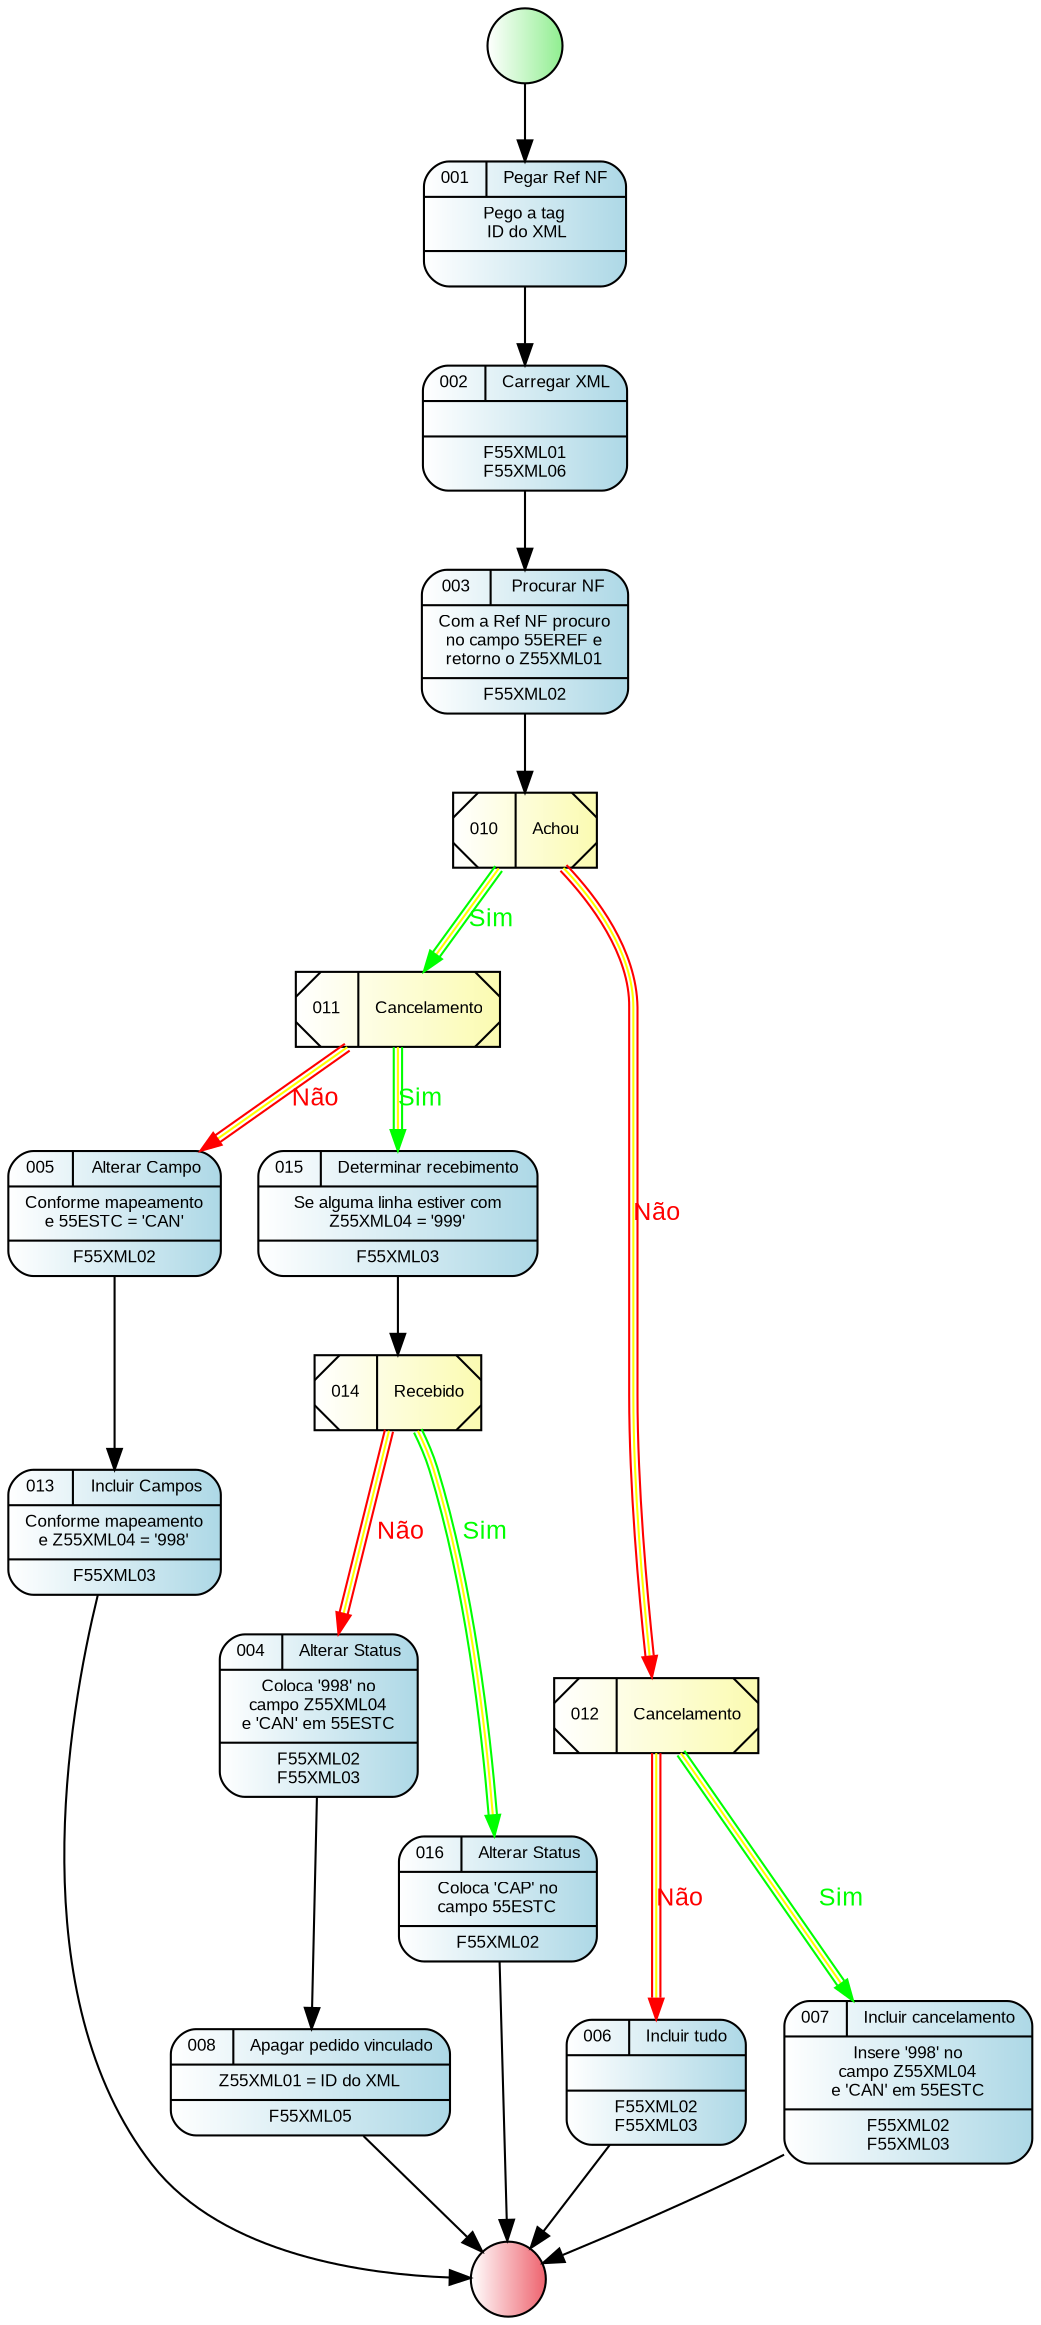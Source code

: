 digraph R {
    nodeini [
                shape=circle,
                style="filled",
                fillcolor="white:lightgreen",
                label=""
            ]
    node001 [
                fontname = "Arial",
                fontsize = 8,
                shape=record,
                style="rounded,filled",
                fillcolor="white:lightblue"
                label="{{001|Pegar Ref NF}|Pego a tag\n ID do XML|}"
            ]
    node002 [
                fontname = "Arial",
                fontsize = 8,
                shape=record,
                style="rounded,filled",
                fillcolor="white:lightblue"
                label="{{002|Carregar XML}||F55XML01\nF55XML06}"
            ]
    node003 [
                fontname = "Arial",
                fontsize = 8,
                shape=record,
                style="rounded,filled",
                fillcolor="white:lightblue"
                label="{{003|Procurar NF}|Com a Ref NF procuro\nno campo 55EREF e\nretorno o Z55XML01|F55XML02}"
            ]
    node004 [
                fontname = "Arial",
                fontsize = 8,
                shape=record,
                style="rounded,filled",
                fillcolor="white:lightblue"
                label="{{004|Alterar Status}|Coloca '998' no\ncampo Z55XML04\ne 'CAN' em 55ESTC|F55XML02\nF55XML03}"
            ]
    node005 [
                fontname = "Arial",
                fontsize = 8,
                shape=record,
                style="rounded,filled",
                fillcolor="white:lightblue"
                label="{{005|Alterar Campo}|Conforme mapeamento\ne 55ESTC = 'CAN'|F55XML02}"
            ]
    node006 [
                fontname = "Arial",
                fontsize = 8,
                shape=record,
                style="rounded,filled",
                fillcolor="white:lightblue"
                label="{{006|Incluir tudo}||F55XML02\nF55XML03}"
            ]
    node007 [
                fontname = "Arial",
                fontsize = 8,
                shape=record,
                style="rounded,filled",
                fillcolor="white:lightblue"
                label="{{007|Incluir cancelamento}|Insere '998' no\ncampo Z55XML04\ne 'CAN' em 55ESTC|F55XML02\nF55XML03}"
            ]
    node008 [
                fontname = "Arial",
                fontsize = 8,
                shape=record,
                style="rounded,filled",
                fillcolor="white:lightblue"
                label="{{008|Apagar pedido vinculado}|Z55XML01 = ID do XML|F55XML05}"
            ]
    node010 [
                fontname = "Arial",
                fontsize = 8,
                shape=record,
                style="diagonals,filled",
                fillcolor="white:#fbfbb1"
                label="010|Achou"
            ]
    node011 [
                fontname = "Arial",
                fontsize = 8,
                shape=record,
                style="diagonals,filled",
                fillcolor="white:#fbfbb1"
                label="011|Cancelamento"
            ]
    node012 [
                fontname = "Arial",
                fontsize = 8,
                shape=record,
                style="diagonals,filled",
                fillcolor="white:#fbfbb1"
                label="012|Cancelamento"
            ]
    node013 [
                fontname = "Arial",
                fontsize = 8,
                shape=record,
                style="rounded,filled",
                fillcolor="white:lightblue"
                label="{{013|Incluir Campos}|Conforme mapeamento\ne Z55XML04 = '998'|F55XML03}"
            ]
    node014 [
                fontname = "Arial",
                fontsize = 8,
                shape=record,
                style="diagonals,filled",
                fillcolor="white:#fbfbb1"
                label="014|Recebido"
            ]
    node015 [
                fontname = "Arial",
                fontsize = 8,
                shape=record,
                style="rounded,filled",
                fillcolor="white:lightblue"
                label="{{015|Determinar recebimento}|Se alguma linha estiver com\nZ55XML04 = '999'|F55XML03}"
            ]
    node016 [
                fontname = "Arial",
                fontsize = 8,
                shape=record,
                style="rounded,filled",
                fillcolor="white:lightblue"
                label="{{016|Alterar Status}|Coloca 'CAP' no\ncampo 55ESTC|F55XML02}"
            ]
    nodefin [
                shape=circle,
                style="filled",
                fillcolor="white:#ee636e",
                label=""
            ]
    nodeini -> node001
    node001 -> node002
    node002 -> node003
    node003 -> node010
    node010 -> node011 [fontname = "Arial", fontsize = 12, fontcolor="green", color="green:yellow:green", label="Sim"]
    node010 -> node012 [fontname = "Arial", fontsize = 12, fontcolor="red", color="red:yellow:red", label="Não"]
    node011 -> node015 [fontname = "Arial", fontsize = 12, fontcolor="green", color="green:yellow:green", label="Sim"]
    node011 -> node005 [fontname = "Arial", fontsize = 12, fontcolor="red", color="red:yellow:red", label="Não"]
    node004 -> node008
    node012 -> node007 [fontname = "Arial", fontsize = 12, fontcolor="green", color="green:yellow:green", label="Sim"]
    node012 -> node006 [fontname = "Arial", fontsize = 12, fontcolor="red", color="red:yellow:red", label="Não"]
    node005 -> node013
    node015 -> node014
    node014 -> node016 [fontname = "Arial", fontsize = 12, fontcolor="green", color="green:yellow:green", label="Sim"]
    node014 -> node004 [fontname = "Arial", fontsize = 12, fontcolor="red", color="red:yellow:red", label="Não"]
    node013 -> nodefin
    node008 -> nodefin
    node006 -> nodefin
    node016 -> nodefin
    node007 -> nodefin
}